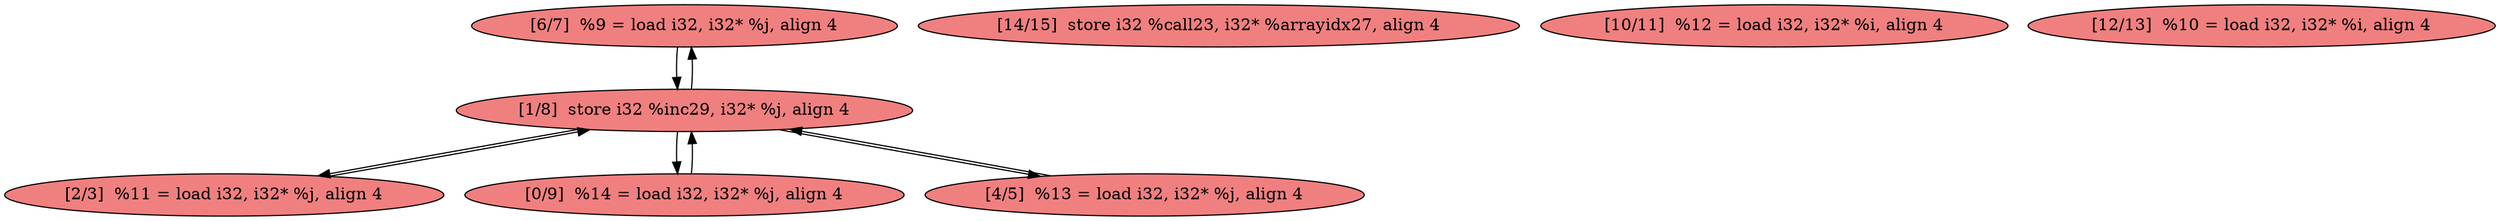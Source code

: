 
digraph G {


node380 [fillcolor=lightcoral,label="[6/7]  %9 = load i32, i32* %j, align 4",shape=ellipse,style=filled ]
node381 [fillcolor=lightcoral,label="[14/15]  store i32 %call23, i32* %arrayidx27, align 4",shape=ellipse,style=filled ]
node375 [fillcolor=lightcoral,label="[2/3]  %11 = load i32, i32* %j, align 4",shape=ellipse,style=filled ]
node374 [fillcolor=lightcoral,label="[0/9]  %14 = load i32, i32* %j, align 4",shape=ellipse,style=filled ]
node377 [fillcolor=lightcoral,label="[4/5]  %13 = load i32, i32* %j, align 4",shape=ellipse,style=filled ]
node376 [fillcolor=lightcoral,label="[10/11]  %12 = load i32, i32* %i, align 4",shape=ellipse,style=filled ]
node378 [fillcolor=lightcoral,label="[1/8]  store i32 %inc29, i32* %j, align 4",shape=ellipse,style=filled ]
node379 [fillcolor=lightcoral,label="[12/13]  %10 = load i32, i32* %i, align 4",shape=ellipse,style=filled ]

node378->node374 [ ]
node374->node378 [ ]
node380->node378 [ ]
node378->node380 [ ]
node375->node378 [ ]
node378->node375 [ ]
node377->node378 [ ]
node378->node377 [ ]


}

